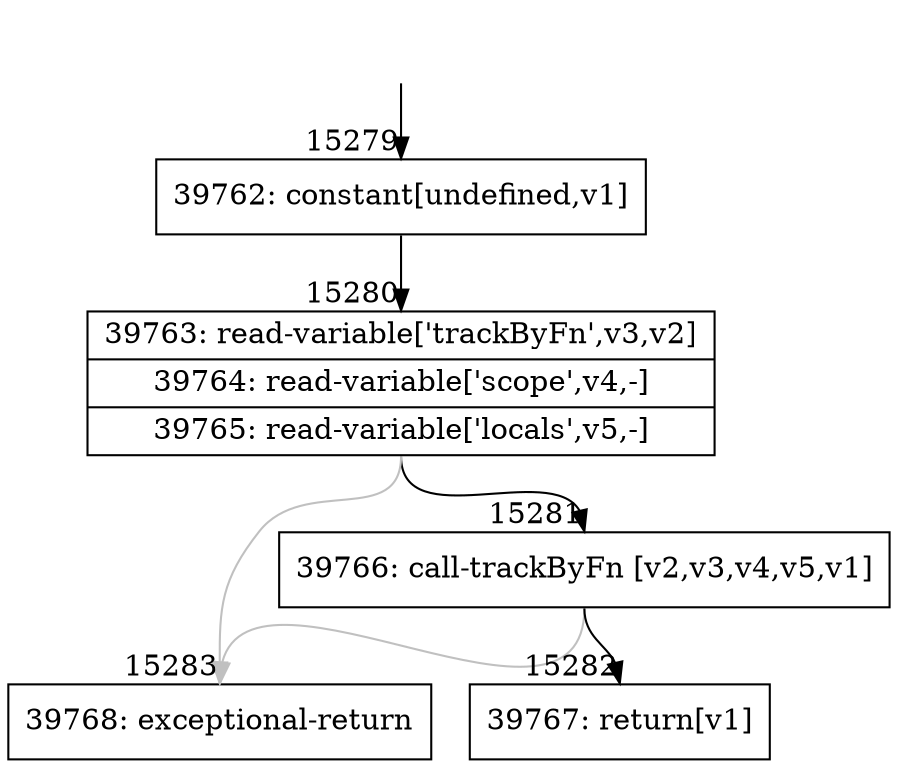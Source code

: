 digraph {
rankdir="TD"
BB_entry1230[shape=none,label=""];
BB_entry1230 -> BB15279 [tailport=s, headport=n, headlabel="    15279"]
BB15279 [shape=record label="{39762: constant[undefined,v1]}" ] 
BB15279 -> BB15280 [tailport=s, headport=n, headlabel="      15280"]
BB15280 [shape=record label="{39763: read-variable['trackByFn',v3,v2]|39764: read-variable['scope',v4,-]|39765: read-variable['locals',v5,-]}" ] 
BB15280 -> BB15281 [tailport=s, headport=n, headlabel="      15281"]
BB15280 -> BB15283 [tailport=s, headport=n, color=gray, headlabel="      15283"]
BB15281 [shape=record label="{39766: call-trackByFn [v2,v3,v4,v5,v1]}" ] 
BB15281 -> BB15282 [tailport=s, headport=n, headlabel="      15282"]
BB15281 -> BB15283 [tailport=s, headport=n, color=gray]
BB15282 [shape=record label="{39767: return[v1]}" ] 
BB15283 [shape=record label="{39768: exceptional-return}" ] 
//#$~ 25988
}
